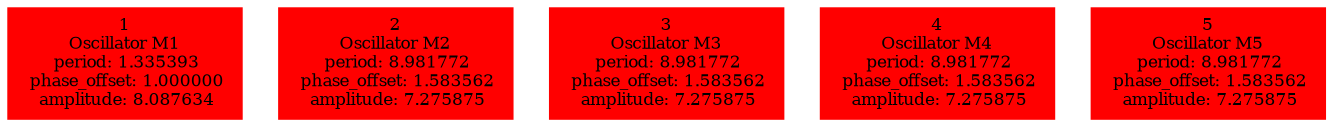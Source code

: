  digraph g{ forcelabels=true;
1 [label=<1<BR />Oscillator M1<BR /> period: 1.335393<BR /> phase_offset: 1.000000<BR /> amplitude: 8.087634>, shape=box,color=red,style=filled,fontsize=8];2 [label=<2<BR />Oscillator M2<BR /> period: 8.981772<BR /> phase_offset: 1.583562<BR /> amplitude: 7.275875>, shape=box,color=red,style=filled,fontsize=8];3 [label=<3<BR />Oscillator M3<BR /> period: 8.981772<BR /> phase_offset: 1.583562<BR /> amplitude: 7.275875>, shape=box,color=red,style=filled,fontsize=8];4 [label=<4<BR />Oscillator M4<BR /> period: 8.981772<BR /> phase_offset: 1.583562<BR /> amplitude: 7.275875>, shape=box,color=red,style=filled,fontsize=8];5 [label=<5<BR />Oscillator M5<BR /> period: 8.981772<BR /> phase_offset: 1.583562<BR /> amplitude: 7.275875>, shape=box,color=red,style=filled,fontsize=8]; }
